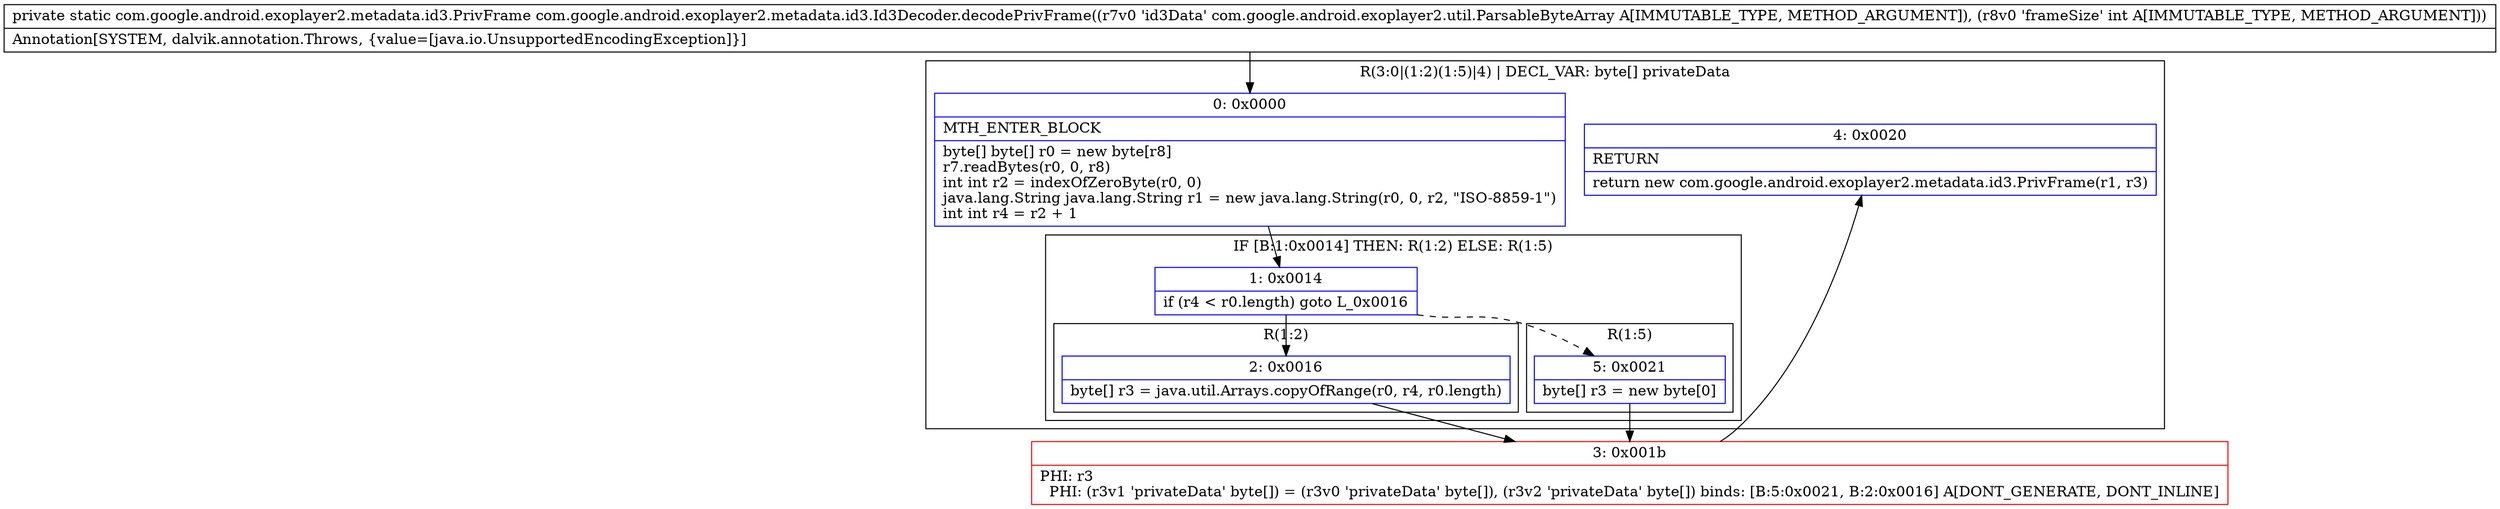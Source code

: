 digraph "CFG forcom.google.android.exoplayer2.metadata.id3.Id3Decoder.decodePrivFrame(Lcom\/google\/android\/exoplayer2\/util\/ParsableByteArray;I)Lcom\/google\/android\/exoplayer2\/metadata\/id3\/PrivFrame;" {
subgraph cluster_Region_1448422093 {
label = "R(3:0|(1:2)(1:5)|4) | DECL_VAR: byte[] privateData\l";
node [shape=record,color=blue];
Node_0 [shape=record,label="{0\:\ 0x0000|MTH_ENTER_BLOCK\l|byte[] byte[] r0 = new byte[r8]\lr7.readBytes(r0, 0, r8)\lint int r2 = indexOfZeroByte(r0, 0)\ljava.lang.String java.lang.String r1 = new java.lang.String(r0, 0, r2, \"ISO\-8859\-1\")\lint int r4 = r2 + 1\l}"];
subgraph cluster_IfRegion_1215089831 {
label = "IF [B:1:0x0014] THEN: R(1:2) ELSE: R(1:5)";
node [shape=record,color=blue];
Node_1 [shape=record,label="{1\:\ 0x0014|if (r4 \< r0.length) goto L_0x0016\l}"];
subgraph cluster_Region_837318569 {
label = "R(1:2)";
node [shape=record,color=blue];
Node_2 [shape=record,label="{2\:\ 0x0016|byte[] r3 = java.util.Arrays.copyOfRange(r0, r4, r0.length)\l}"];
}
subgraph cluster_Region_405143652 {
label = "R(1:5)";
node [shape=record,color=blue];
Node_5 [shape=record,label="{5\:\ 0x0021|byte[] r3 = new byte[0]\l}"];
}
}
Node_4 [shape=record,label="{4\:\ 0x0020|RETURN\l|return new com.google.android.exoplayer2.metadata.id3.PrivFrame(r1, r3)\l}"];
}
Node_3 [shape=record,color=red,label="{3\:\ 0x001b|PHI: r3 \l  PHI: (r3v1 'privateData' byte[]) = (r3v0 'privateData' byte[]), (r3v2 'privateData' byte[]) binds: [B:5:0x0021, B:2:0x0016] A[DONT_GENERATE, DONT_INLINE]\l}"];
MethodNode[shape=record,label="{private static com.google.android.exoplayer2.metadata.id3.PrivFrame com.google.android.exoplayer2.metadata.id3.Id3Decoder.decodePrivFrame((r7v0 'id3Data' com.google.android.exoplayer2.util.ParsableByteArray A[IMMUTABLE_TYPE, METHOD_ARGUMENT]), (r8v0 'frameSize' int A[IMMUTABLE_TYPE, METHOD_ARGUMENT]))  | Annotation[SYSTEM, dalvik.annotation.Throws, \{value=[java.io.UnsupportedEncodingException]\}]\l}"];
MethodNode -> Node_0;
Node_0 -> Node_1;
Node_1 -> Node_2;
Node_1 -> Node_5[style=dashed];
Node_2 -> Node_3;
Node_5 -> Node_3;
Node_3 -> Node_4;
}

